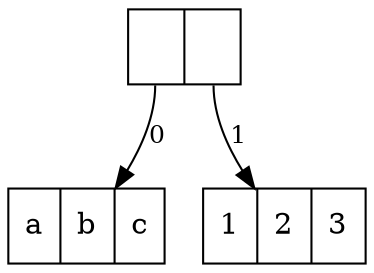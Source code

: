 digraph Java {
n532854629[label="<f0>|<f1>",shape=record];
n532854629:f0 -> n1971851377[label="0",fontsize=12];
n1971851377[shape=record, label="a|b|c"];
n532854629:f1 -> n712025048[label="1",fontsize=12];
n712025048[shape=record, label="1|2|3"];
}

